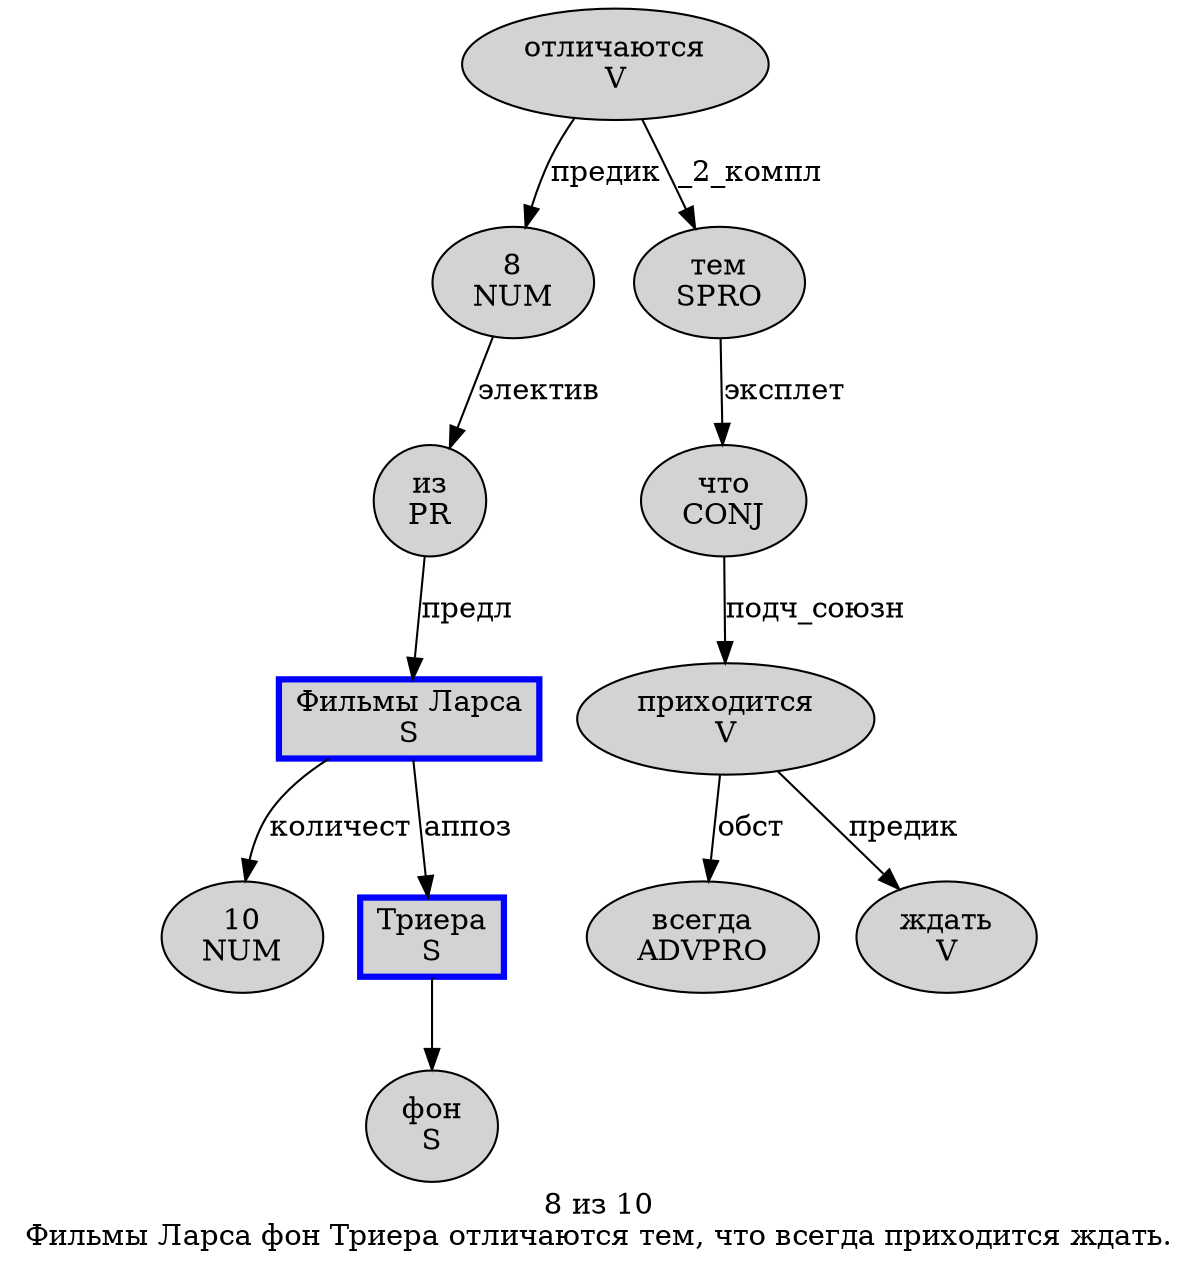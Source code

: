 digraph SENTENCE_1486 {
	graph [label="8 из 10
Фильмы Ларса фон Триера отличаются тем, что всегда приходится ждать."]
	node [style=filled]
		0 [label="8
NUM" color="" fillcolor=lightgray penwidth=1 shape=ellipse]
		1 [label="из
PR" color="" fillcolor=lightgray penwidth=1 shape=ellipse]
		2 [label="10
NUM" color="" fillcolor=lightgray penwidth=1 shape=ellipse]
		3 [label="Фильмы Ларса
S" color=blue fillcolor=lightgray penwidth=3 shape=box]
		4 [label="фон
S" color="" fillcolor=lightgray penwidth=1 shape=ellipse]
		5 [label="Триера
S" color=blue fillcolor=lightgray penwidth=3 shape=box]
		6 [label="отличаются
V" color="" fillcolor=lightgray penwidth=1 shape=ellipse]
		7 [label="тем
SPRO" color="" fillcolor=lightgray penwidth=1 shape=ellipse]
		9 [label="что
CONJ" color="" fillcolor=lightgray penwidth=1 shape=ellipse]
		10 [label="всегда
ADVPRO" color="" fillcolor=lightgray penwidth=1 shape=ellipse]
		11 [label="приходится
V" color="" fillcolor=lightgray penwidth=1 shape=ellipse]
		12 [label="ждать
V" color="" fillcolor=lightgray penwidth=1 shape=ellipse]
			9 -> 11 [label="подч_союзн"]
			7 -> 9 [label="эксплет"]
			5 -> 4
			11 -> 10 [label="обст"]
			11 -> 12 [label="предик"]
			6 -> 0 [label="предик"]
			6 -> 7 [label="_2_компл"]
			0 -> 1 [label="электив"]
			3 -> 2 [label="количест"]
			3 -> 5 [label="аппоз"]
			1 -> 3 [label="предл"]
}